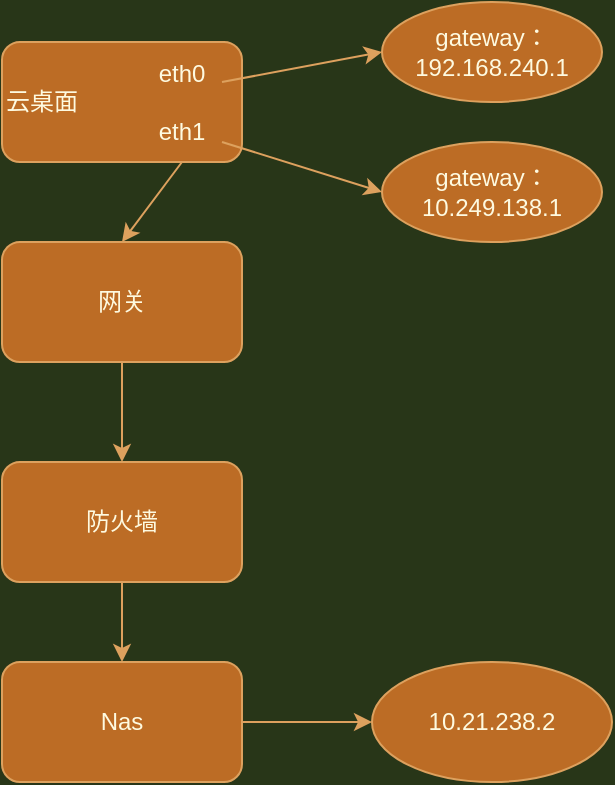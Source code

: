 <mxfile version="14.9.6" type="github">
  <diagram id="QIqZU6KxzwNXklRti5Y-" name="Page-1">
    <mxGraphModel dx="1382" dy="728" grid="1" gridSize="10" guides="1" tooltips="1" connect="1" arrows="1" fold="1" page="1" pageScale="1" pageWidth="827" pageHeight="1169" background="#283618" math="0" shadow="0">
      <root>
        <mxCell id="0" />
        <mxCell id="1" parent="0" />
        <mxCell id="tdQj41qUz9cClrPULjMn-1" value="云桌面" style="rounded=1;whiteSpace=wrap;html=1;align=left;fillColor=#BC6C25;strokeColor=#DDA15E;fontColor=#FEFAE0;" vertex="1" parent="1">
          <mxGeometry x="130" y="170" width="120" height="60" as="geometry" />
        </mxCell>
        <mxCell id="tdQj41qUz9cClrPULjMn-2" value="eth0&lt;br&gt;&lt;br&gt;eth1" style="text;html=1;strokeColor=none;fillColor=none;align=center;verticalAlign=middle;whiteSpace=wrap;rounded=0;fontColor=#FEFAE0;" vertex="1" parent="1">
          <mxGeometry x="200" y="190" width="40" height="20" as="geometry" />
        </mxCell>
        <mxCell id="tdQj41qUz9cClrPULjMn-3" value="" style="endArrow=classic;html=1;entryX=0;entryY=0.5;entryDx=0;entryDy=0;labelBackgroundColor=#283618;strokeColor=#DDA15E;fontColor=#FEFAE0;" edge="1" parent="1" target="tdQj41qUz9cClrPULjMn-5">
          <mxGeometry width="50" height="50" relative="1" as="geometry">
            <mxPoint x="240" y="190" as="sourcePoint" />
            <mxPoint x="320" y="180" as="targetPoint" />
          </mxGeometry>
        </mxCell>
        <mxCell id="tdQj41qUz9cClrPULjMn-5" value="gateway：&lt;br&gt;192.168.240.1" style="ellipse;whiteSpace=wrap;html=1;fillColor=#BC6C25;strokeColor=#DDA15E;fontColor=#FEFAE0;" vertex="1" parent="1">
          <mxGeometry x="320" y="150" width="110" height="50" as="geometry" />
        </mxCell>
        <mxCell id="tdQj41qUz9cClrPULjMn-6" value="gateway：10.249.138.1" style="ellipse;whiteSpace=wrap;html=1;fillColor=#BC6C25;strokeColor=#DDA15E;fontColor=#FEFAE0;" vertex="1" parent="1">
          <mxGeometry x="320" y="220" width="110" height="50" as="geometry" />
        </mxCell>
        <mxCell id="tdQj41qUz9cClrPULjMn-7" value="" style="endArrow=classic;html=1;entryX=0;entryY=0.5;entryDx=0;entryDy=0;labelBackgroundColor=#283618;strokeColor=#DDA15E;fontColor=#FEFAE0;" edge="1" parent="1" target="tdQj41qUz9cClrPULjMn-6">
          <mxGeometry width="50" height="50" relative="1" as="geometry">
            <mxPoint x="240" y="220" as="sourcePoint" />
            <mxPoint x="320" y="210" as="targetPoint" />
          </mxGeometry>
        </mxCell>
        <mxCell id="tdQj41qUz9cClrPULjMn-8" value="" style="endArrow=classic;html=1;exitX=0.75;exitY=1;exitDx=0;exitDy=0;labelBackgroundColor=#283618;strokeColor=#DDA15E;fontColor=#FEFAE0;entryX=0.5;entryY=0;entryDx=0;entryDy=0;" edge="1" parent="1" source="tdQj41qUz9cClrPULjMn-1" target="tdQj41qUz9cClrPULjMn-9">
          <mxGeometry width="50" height="50" relative="1" as="geometry">
            <mxPoint x="90" y="370" as="sourcePoint" />
            <mxPoint x="190" y="310" as="targetPoint" />
          </mxGeometry>
        </mxCell>
        <mxCell id="tdQj41qUz9cClrPULjMn-11" value="" style="edgeStyle=orthogonalEdgeStyle;rounded=0;orthogonalLoop=1;jettySize=auto;html=1;labelBackgroundColor=#283618;strokeColor=#DDA15E;fontColor=#FEFAE0;" edge="1" parent="1" source="tdQj41qUz9cClrPULjMn-9" target="tdQj41qUz9cClrPULjMn-10">
          <mxGeometry relative="1" as="geometry" />
        </mxCell>
        <mxCell id="tdQj41qUz9cClrPULjMn-9" value="网关" style="rounded=1;whiteSpace=wrap;html=1;fillColor=#BC6C25;strokeColor=#DDA15E;fontColor=#FEFAE0;" vertex="1" parent="1">
          <mxGeometry x="130" y="270" width="120" height="60" as="geometry" />
        </mxCell>
        <mxCell id="tdQj41qUz9cClrPULjMn-13" value="" style="edgeStyle=orthogonalEdgeStyle;rounded=0;orthogonalLoop=1;jettySize=auto;html=1;labelBackgroundColor=#283618;strokeColor=#DDA15E;fontColor=#FEFAE0;" edge="1" parent="1" source="tdQj41qUz9cClrPULjMn-10" target="tdQj41qUz9cClrPULjMn-12">
          <mxGeometry relative="1" as="geometry" />
        </mxCell>
        <mxCell id="tdQj41qUz9cClrPULjMn-10" value="防火墙" style="whiteSpace=wrap;html=1;rounded=1;fillColor=#BC6C25;strokeColor=#DDA15E;fontColor=#FEFAE0;" vertex="1" parent="1">
          <mxGeometry x="130" y="380" width="120" height="60" as="geometry" />
        </mxCell>
        <mxCell id="tdQj41qUz9cClrPULjMn-15" value="" style="edgeStyle=orthogonalEdgeStyle;curved=0;rounded=1;sketch=0;orthogonalLoop=1;jettySize=auto;html=1;fontColor=#FEFAE0;strokeColor=#DDA15E;fillColor=#BC6C25;" edge="1" parent="1" source="tdQj41qUz9cClrPULjMn-12" target="tdQj41qUz9cClrPULjMn-14">
          <mxGeometry relative="1" as="geometry" />
        </mxCell>
        <mxCell id="tdQj41qUz9cClrPULjMn-12" value="Nas" style="whiteSpace=wrap;html=1;rounded=1;fillColor=#BC6C25;strokeColor=#DDA15E;fontColor=#FEFAE0;" vertex="1" parent="1">
          <mxGeometry x="130" y="480" width="120" height="60" as="geometry" />
        </mxCell>
        <mxCell id="tdQj41qUz9cClrPULjMn-14" value="10.21.238.2" style="ellipse;whiteSpace=wrap;html=1;rounded=1;fontColor=#FEFAE0;strokeColor=#DDA15E;fillColor=#BC6C25;" vertex="1" parent="1">
          <mxGeometry x="315" y="480" width="120" height="60" as="geometry" />
        </mxCell>
      </root>
    </mxGraphModel>
  </diagram>
</mxfile>
